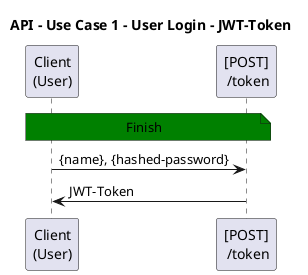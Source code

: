 @startuml
'https://plantuml.com/sequence-diagram

title API - Use Case 1 - User Login - JWT-Token

note across #green: Finish

"Client\n(User)" -> "[POST]\n /token": {name}, {hashed-password}
"Client\n(User)" <- "[POST]\n /token": JWT-Token
@enduml

@startuml
title Use Case 1 - Abrechnungstoken (QR-Code)
note across #yellow: Not Started

"Client\n(User)" -> "[GET]\n /user/qr":
"Client\n(User)" <- "[GET]\n /user/qr": QR-Code
@enduml

@startuml
title Use Case 1.1 - Bestellhistorie ansehen
note across #blue: Started
==Alle Bestellungen==
"Client\n(User)" -> "[GET]\n /user/orders":
"Client\n(User)" <- "[GET]\n /user/orders": Order[]
==Einzel Bestellungen==
"Client\n(User)" -> "[GET]\n /user/order/{id}":
"Client\n(User)" <- "[GET]\n /user/order/{id}": Order
@enduml

@startuml
title Use Case 1.2 - Kostenlimit festlegen
note across #yellow: Not Started
==Kostenlimit Abfragen==
"Client\n(User)" -> "[GET]\n /user/cost/limit/":
"Client\n(User)" <- "[GET]\n /user/cost/limit/": CostLimit
==Kostenlimit festlegen==
"Client\n(User)" -> "[POST]\n /user/cost/limit/": CostLimit
"Client\n(User)" <- "[POST]\n /user/cost/limit/": CostLimit
@enduml

@startuml
title Use Case 1.3 - Getränk bestellen
note across #yellow: Not Started

hnote across: User Bestellt via App oder via Token
==Barkeeper ruft OrderStream Auf==
"Client\n(Barkeeper)" -> "[GET]\n /bar/orders/":
"Client\n(Barkeeper)" <- "[GET]\n /bar/orders/": Stream<Order[]>

==Barkeeper nimmt Bestellung an/ ändert Status/ lehnt ab==
"Client\n(Barkeeper)" -> "[PUT]\n /bar/orders/{id}": OrderStatus
"Client\n(Barkeeper)" <- "[PUT]\n /bar/orders/{id}": Order

==Bestellung ändern==
"Client\n(User)" -> "[PUT]\n /user/order/{id}": CreateOrder
"Client\n(User)" <- "[PUT]\n /user/order/{id}": Order

@enduml

@startuml
title Use Case 1.3.1 - Getränk bestellen - via Token
note across #yellow: Not Started

==Produkte abfragen (auswählen)==
"Client\n(Barkeeper)" -> "[GET]\n /public/products/":
"Client\n(Barkeeper)" <- "[GET]\n /public/products/": Product[]

==Bestellung abschicken==
"Client\n(Barkeeper)" -> "[POST]\n /bar/orders/": CreateOrderBar
"Client\n(Barkeeper)" <- "[POST]\n /bar/orders/": Order
@enduml

@startuml
title Use Case 1.3.2 - Getränk bestellen - via App
note across #yellow: Not Started
==Produkte abfragen (auswählen)==
"Client\n(User)" -> "[GET]\n /public/products/":
"Client\n(User)" <- "[GET]\n /public/products/": Product[]

==Bestellung abschicken==
"Client\n(User)" -> "[POST]\n /user/order/": CreateOrder
"Client\n(User)" <- "[POST]\n /user/order/": Order

==Bestellstatus abfragen==
"Client\n(User)" -> "[GET]\n /user/order/{id}":
"Client\n(User)" <- "[GET]\n /user/order/{id}": Order

==Bestellstatus Stornieren==
"Client\n(User)" -> "[DELETE]\n /user/order/{id}":
"Client\n(User)" <- "[DELETE]\n /user/order/{id}": Order
note right #orange: Error if Order is started.

==Bestellung Ändern==
"Client\n(User)" -> "[PUT]\n /user/order/{id}": CreateOrder
"Client\n(User)" <- "[PUT]\n /user/order/{id}": Order

@enduml